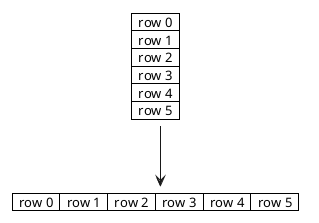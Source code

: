 @startuml

<style>
note {
    backgroundcolor white
    shadowing 0
    linecolor transparent
}
</style>
note as grid
    |  row 0  |
    |  row 1  |
    |  row 2  |
    |  row 3  |
    |  row 4  |
    |  row 5  |
end note

note as gridline
    |  row 0  |  row 1  |  row 2  |  row 3  |  row 4  |  row 5  |
end note

grid --> gridline
@enduml